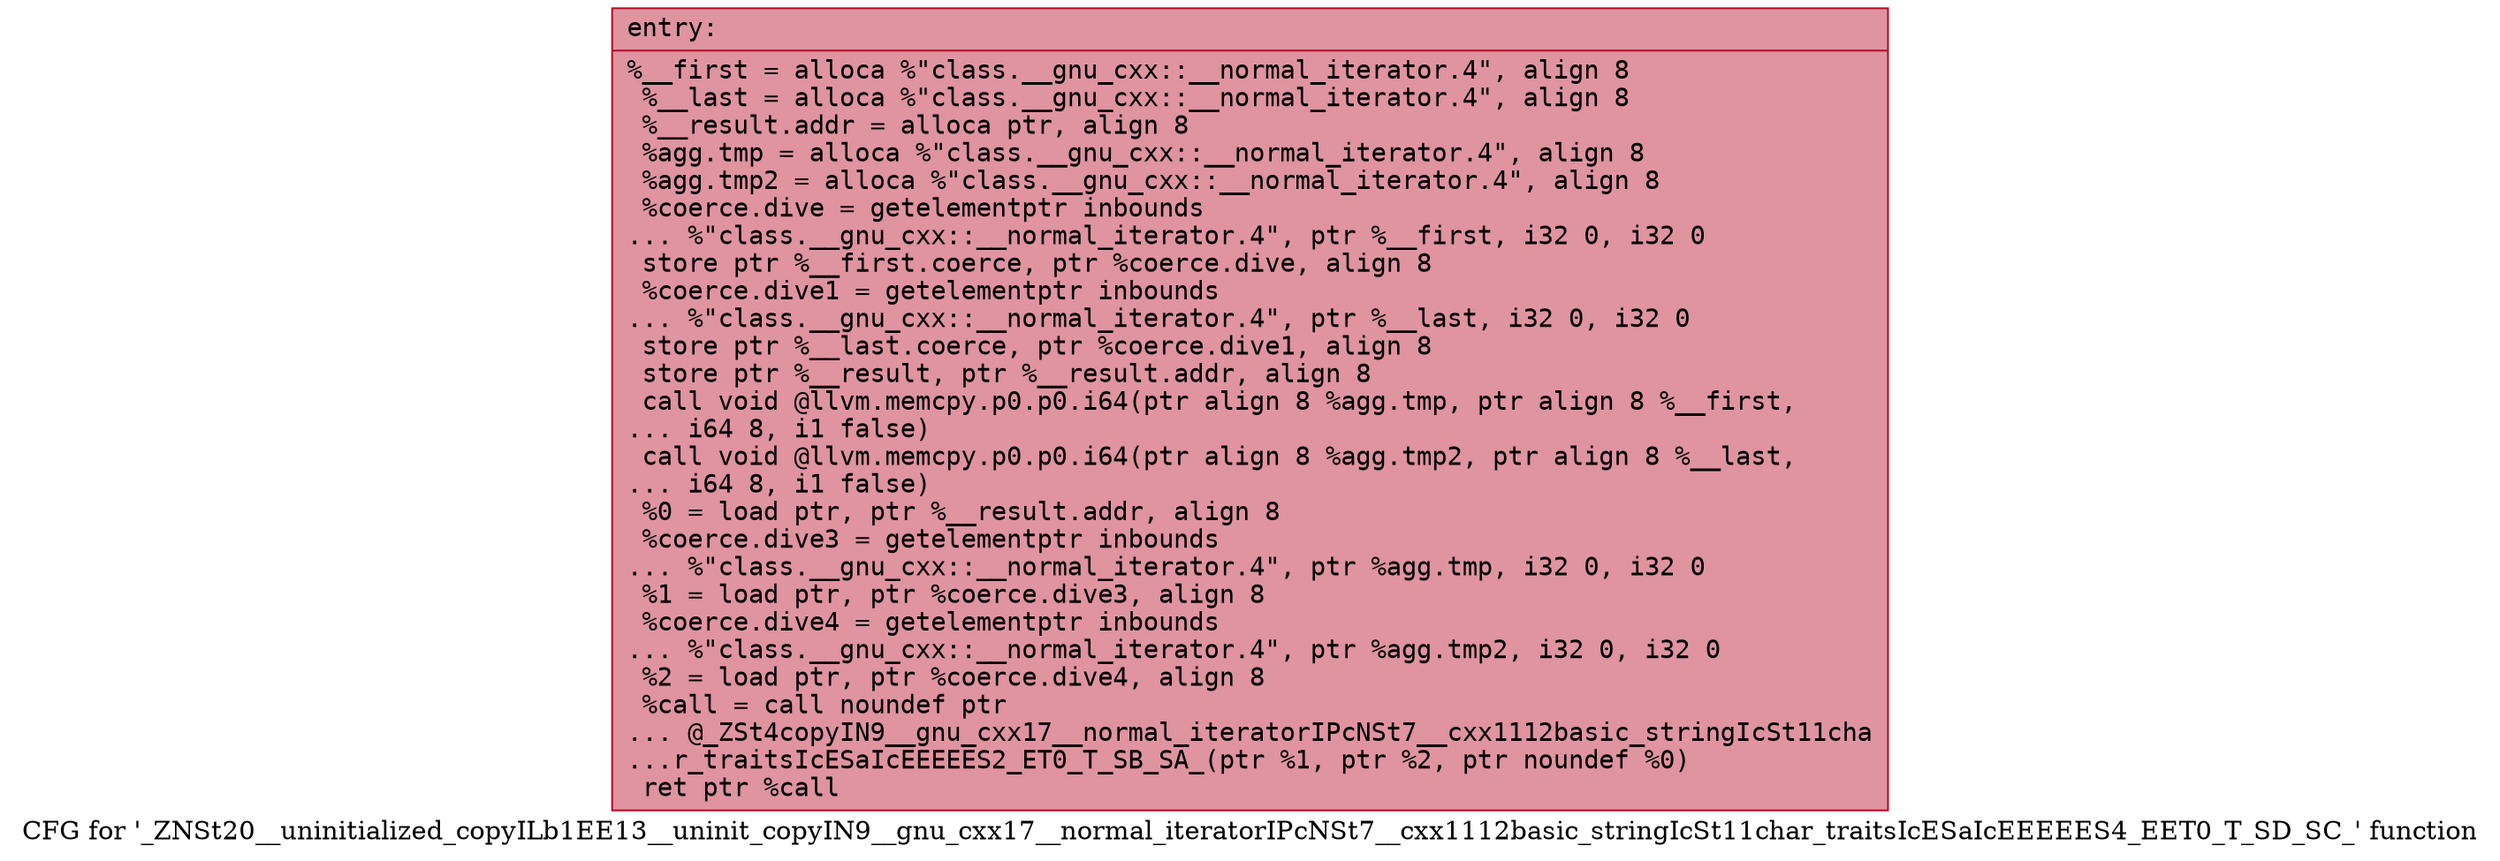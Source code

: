 digraph "CFG for '_ZNSt20__uninitialized_copyILb1EE13__uninit_copyIN9__gnu_cxx17__normal_iteratorIPcNSt7__cxx1112basic_stringIcSt11char_traitsIcESaIcEEEEES4_EET0_T_SD_SC_' function" {
	label="CFG for '_ZNSt20__uninitialized_copyILb1EE13__uninit_copyIN9__gnu_cxx17__normal_iteratorIPcNSt7__cxx1112basic_stringIcSt11char_traitsIcESaIcEEEEES4_EET0_T_SD_SC_' function";

	Node0x5555abccf5f0 [shape=record,color="#b70d28ff", style=filled, fillcolor="#b70d2870" fontname="Courier",label="{entry:\l|  %__first = alloca %\"class.__gnu_cxx::__normal_iterator.4\", align 8\l  %__last = alloca %\"class.__gnu_cxx::__normal_iterator.4\", align 8\l  %__result.addr = alloca ptr, align 8\l  %agg.tmp = alloca %\"class.__gnu_cxx::__normal_iterator.4\", align 8\l  %agg.tmp2 = alloca %\"class.__gnu_cxx::__normal_iterator.4\", align 8\l  %coerce.dive = getelementptr inbounds\l... %\"class.__gnu_cxx::__normal_iterator.4\", ptr %__first, i32 0, i32 0\l  store ptr %__first.coerce, ptr %coerce.dive, align 8\l  %coerce.dive1 = getelementptr inbounds\l... %\"class.__gnu_cxx::__normal_iterator.4\", ptr %__last, i32 0, i32 0\l  store ptr %__last.coerce, ptr %coerce.dive1, align 8\l  store ptr %__result, ptr %__result.addr, align 8\l  call void @llvm.memcpy.p0.p0.i64(ptr align 8 %agg.tmp, ptr align 8 %__first,\l... i64 8, i1 false)\l  call void @llvm.memcpy.p0.p0.i64(ptr align 8 %agg.tmp2, ptr align 8 %__last,\l... i64 8, i1 false)\l  %0 = load ptr, ptr %__result.addr, align 8\l  %coerce.dive3 = getelementptr inbounds\l... %\"class.__gnu_cxx::__normal_iterator.4\", ptr %agg.tmp, i32 0, i32 0\l  %1 = load ptr, ptr %coerce.dive3, align 8\l  %coerce.dive4 = getelementptr inbounds\l... %\"class.__gnu_cxx::__normal_iterator.4\", ptr %agg.tmp2, i32 0, i32 0\l  %2 = load ptr, ptr %coerce.dive4, align 8\l  %call = call noundef ptr\l... @_ZSt4copyIN9__gnu_cxx17__normal_iteratorIPcNSt7__cxx1112basic_stringIcSt11cha\l...r_traitsIcESaIcEEEEES2_ET0_T_SB_SA_(ptr %1, ptr %2, ptr noundef %0)\l  ret ptr %call\l}"];
}
